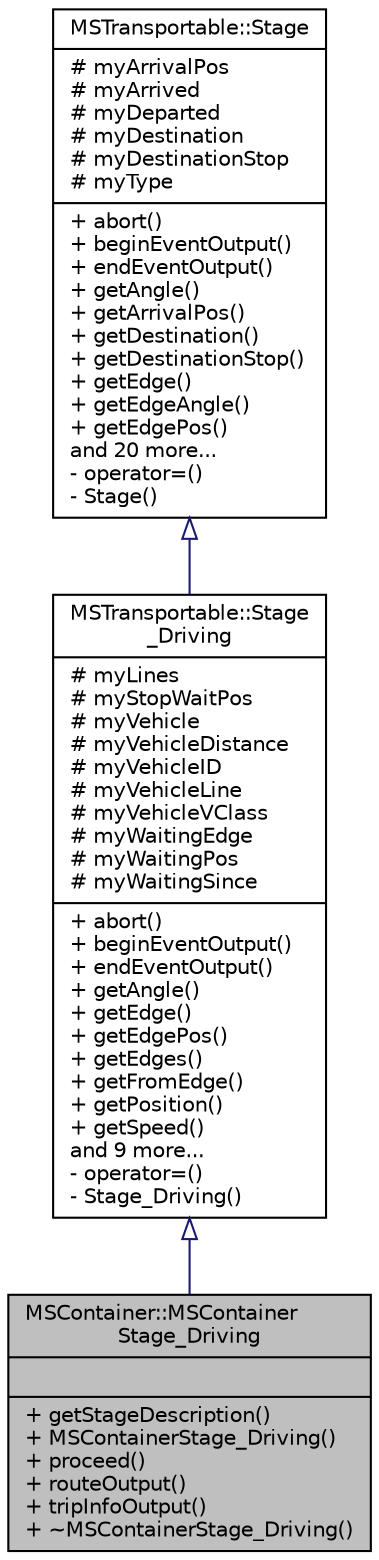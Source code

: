 digraph "MSContainer::MSContainerStage_Driving"
{
  edge [fontname="Helvetica",fontsize="10",labelfontname="Helvetica",labelfontsize="10"];
  node [fontname="Helvetica",fontsize="10",shape=record];
  Node0 [label="{MSContainer::MSContainer\lStage_Driving\n||+ getStageDescription()\l+ MSContainerStage_Driving()\l+ proceed()\l+ routeOutput()\l+ tripInfoOutput()\l+ ~MSContainerStage_Driving()\l}",height=0.2,width=0.4,color="black", fillcolor="grey75", style="filled", fontcolor="black"];
  Node1 -> Node0 [dir="back",color="midnightblue",fontsize="10",style="solid",arrowtail="onormal",fontname="Helvetica"];
  Node1 [label="{MSTransportable::Stage\l_Driving\n|# myLines\l# myStopWaitPos\l# myVehicle\l# myVehicleDistance\l# myVehicleID\l# myVehicleLine\l# myVehicleVClass\l# myWaitingEdge\l# myWaitingPos\l# myWaitingSince\l|+ abort()\l+ beginEventOutput()\l+ endEventOutput()\l+ getAngle()\l+ getEdge()\l+ getEdgePos()\l+ getEdges()\l+ getFromEdge()\l+ getPosition()\l+ getSpeed()\land 9 more...\l- operator=()\l- Stage_Driving()\l}",height=0.2,width=0.4,color="black", fillcolor="white", style="filled",URL="$dc/d16/class_m_s_transportable_1_1_stage___driving.html"];
  Node2 -> Node1 [dir="back",color="midnightblue",fontsize="10",style="solid",arrowtail="onormal",fontname="Helvetica"];
  Node2 [label="{MSTransportable::Stage\n|# myArrivalPos\l# myArrived\l# myDeparted\l# myDestination\l# myDestinationStop\l# myType\l|+ abort()\l+ beginEventOutput()\l+ endEventOutput()\l+ getAngle()\l+ getArrivalPos()\l+ getDestination()\l+ getDestinationStop()\l+ getEdge()\l+ getEdgeAngle()\l+ getEdgePos()\land 20 more...\l- operator=()\l- Stage()\l}",height=0.2,width=0.4,color="black", fillcolor="white", style="filled",URL="$df/dce/class_m_s_transportable_1_1_stage.html"];
}
